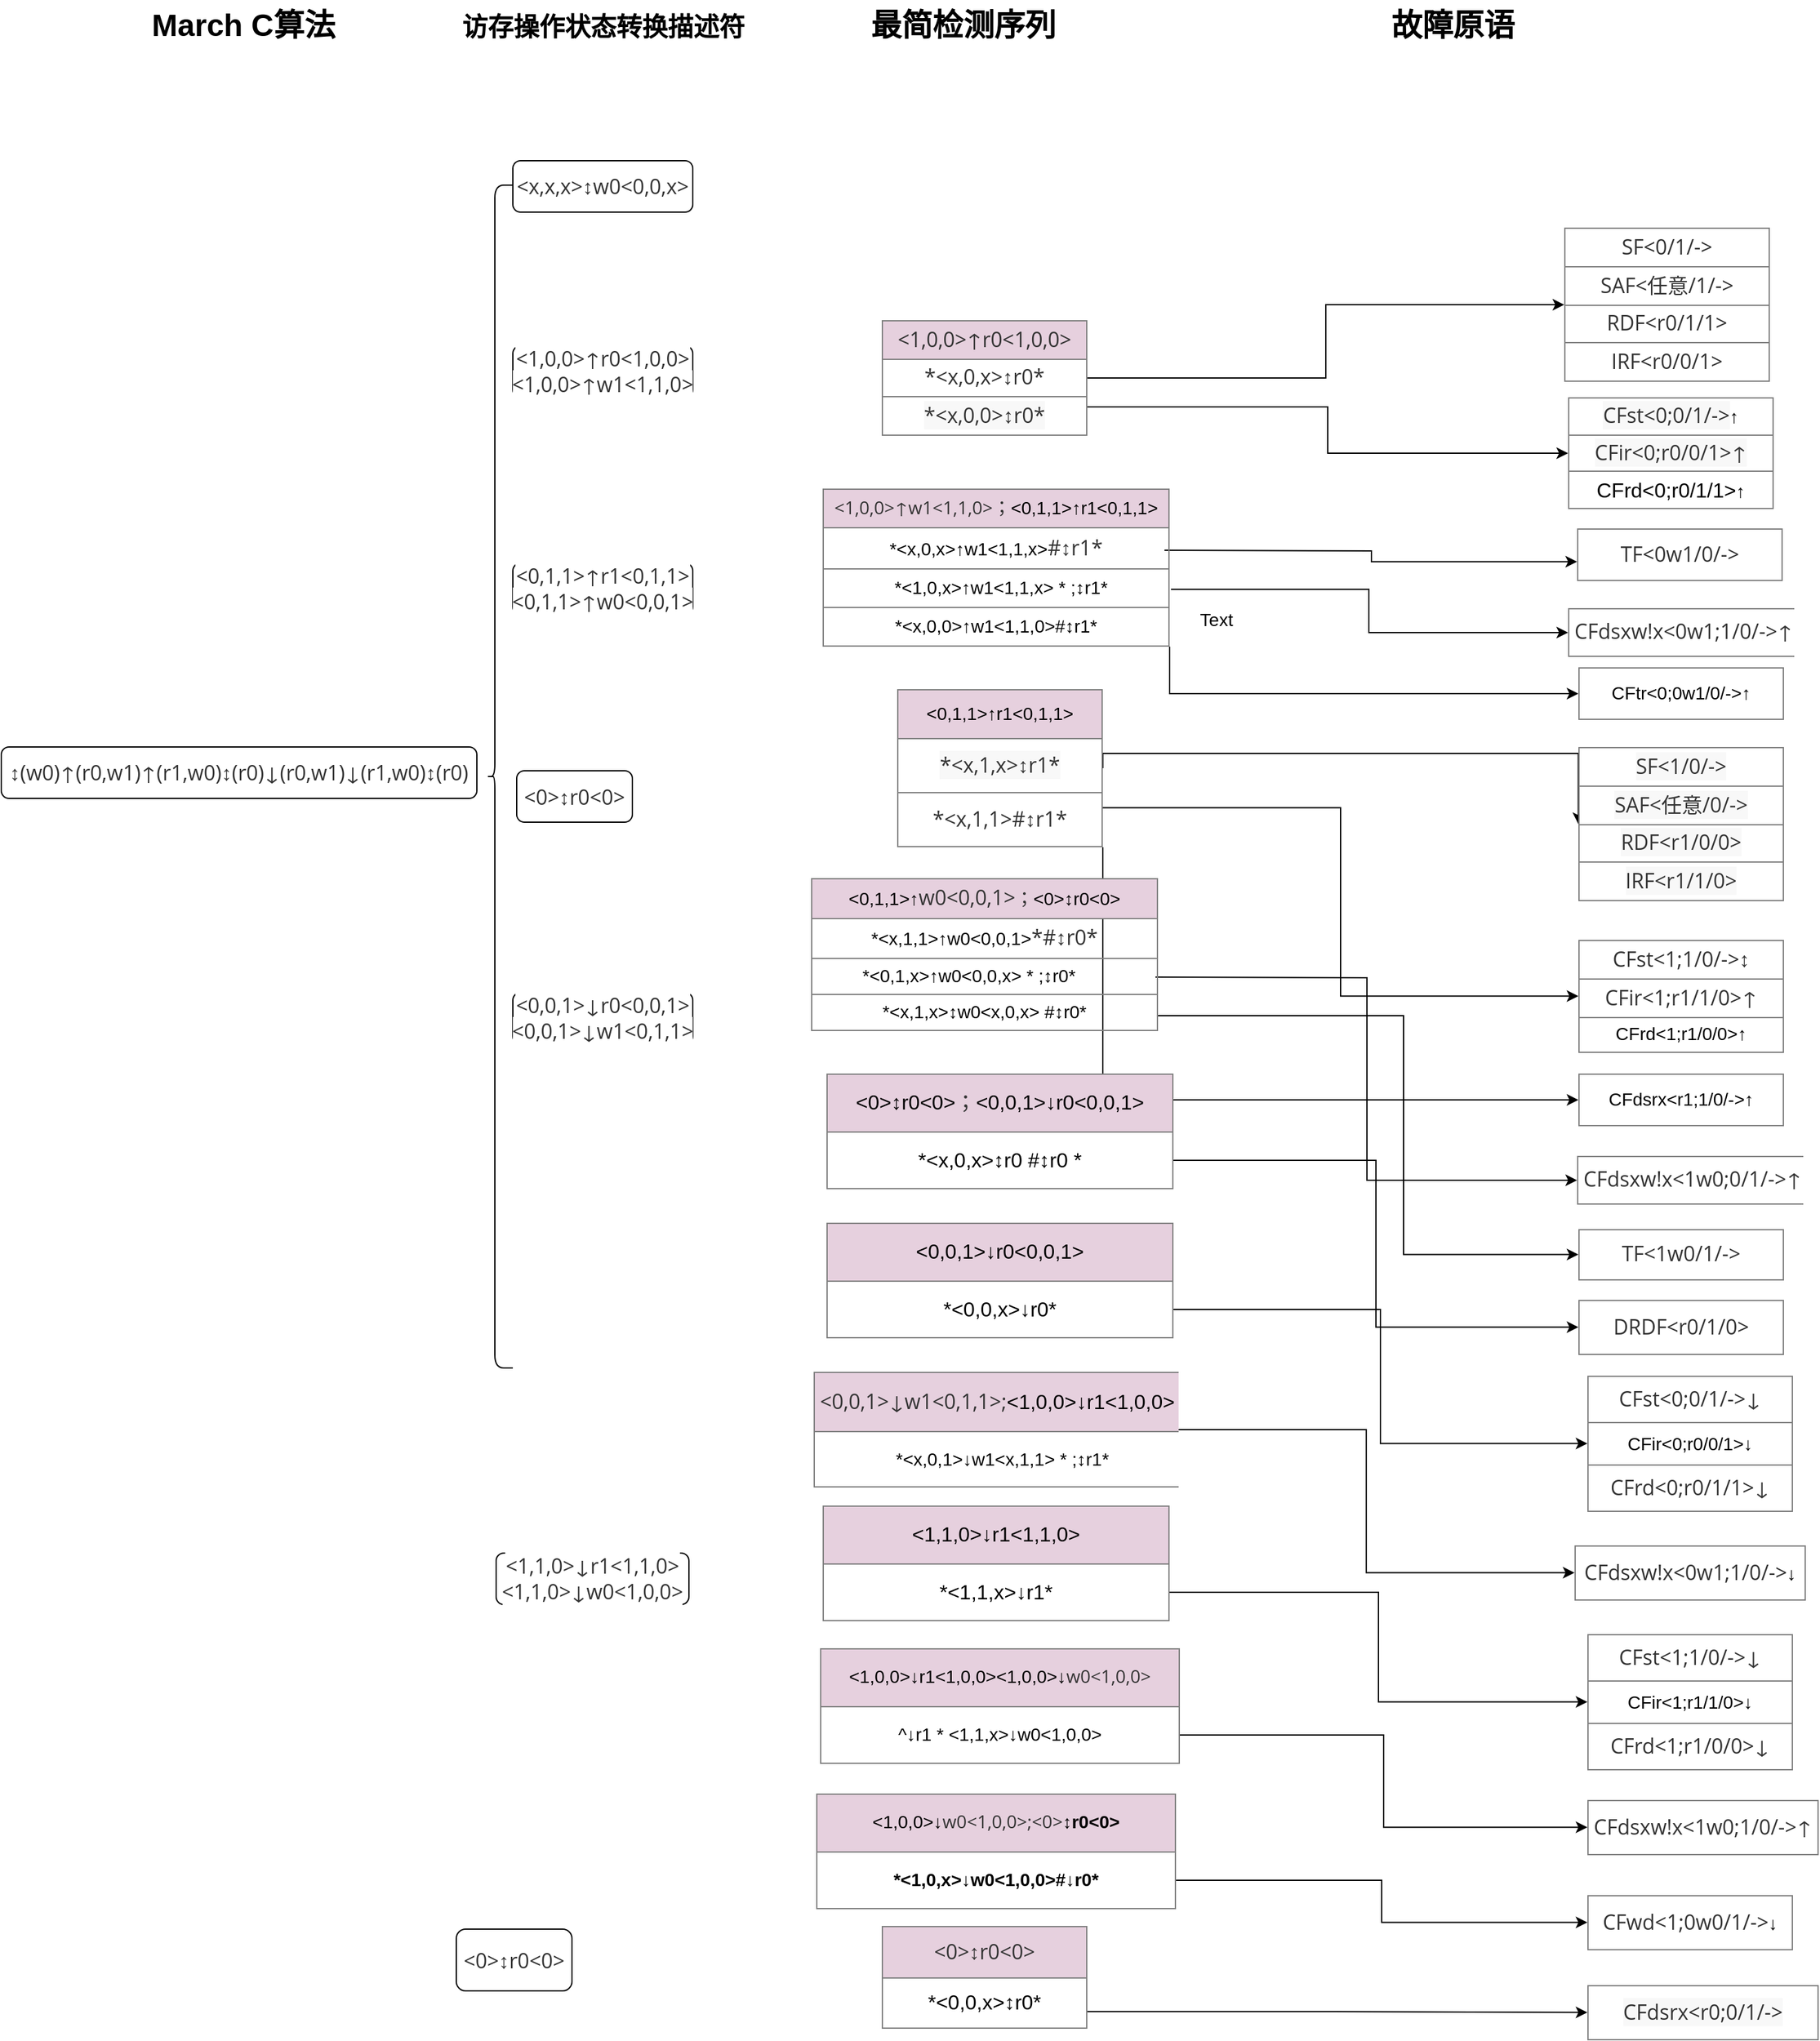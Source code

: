 <mxfile version="20.2.7" type="github">
  <diagram id="gdBC5hrIDmrJ_rc8bYnI" name="第 1 页">
    <mxGraphModel dx="1896" dy="1059" grid="0" gridSize="10" guides="1" tooltips="1" connect="1" arrows="1" fold="1" page="0" pageScale="1" pageWidth="827" pageHeight="1169" background="none" math="0" shadow="0">
      <root>
        <mxCell id="0" />
        <mxCell id="1" parent="0" />
        <mxCell id="TGDUGQfe8ln71xcxTlbK-82" style="edgeStyle=orthogonalEdgeStyle;rounded=0;orthogonalLoop=1;jettySize=auto;html=1;exitX=1;exitY=0.5;exitDx=0;exitDy=0;fontSize=20;fontColor=#000000;" parent="1" source="TGDUGQfe8ln71xcxTlbK-26" target="TGDUGQfe8ln71xcxTlbK-77" edge="1">
          <mxGeometry relative="1" as="geometry" />
        </mxCell>
        <mxCell id="dVTt3hP6OsqE4u-cGVhD-2" style="edgeStyle=orthogonalEdgeStyle;rounded=0;orthogonalLoop=1;jettySize=auto;html=1;exitX=1;exitY=0.75;exitDx=0;exitDy=0;entryX=0;entryY=0.5;entryDx=0;entryDy=0;fontSize=16;" parent="1" source="TGDUGQfe8ln71xcxTlbK-26" target="TGDUGQfe8ln71xcxTlbK-83" edge="1">
          <mxGeometry relative="1" as="geometry" />
        </mxCell>
        <mxCell id="TGDUGQfe8ln71xcxTlbK-26" value="&lt;table border=&quot;1&quot; width=&quot;100%&quot; height=&quot;100%&quot; cellpadding=&quot;4&quot; style=&quot;width:100%;height:100%;border-collapse:collapse;&quot;&gt;&lt;tbody&gt;&lt;tr&gt;&lt;th style=&quot;background-color: rgb(230, 208, 222);&quot; align=&quot;center&quot;&gt;&lt;span style=&quot;color: rgb(51, 51, 51); font-family: &amp;quot;Open Sans&amp;quot;, &amp;quot;Clear Sans&amp;quot;, &amp;quot;Helvetica Neue&amp;quot;, Helvetica, Arial, sans-serif; font-size: 16px; font-weight: 400; orphans: 4; text-align: left;&quot;&gt;&amp;lt;1,0,0&amp;gt;↑r0&amp;lt;1,0,0&amp;gt;&lt;/span&gt;&lt;br&gt;&lt;/th&gt;&lt;/tr&gt;&lt;tr&gt;&lt;td align=&quot;center&quot;&gt;&lt;span style=&quot;box-sizing: border-box; color: rgb(51, 51, 51); font-family: &amp;quot;Open Sans&amp;quot;, &amp;quot;Clear Sans&amp;quot;, &amp;quot;Helvetica Neue&amp;quot;, Helvetica, Arial, sans-serif; font-size: 16px; text-align: left; background-color: rgb(255, 255, 255);&quot; class=&quot;md-expand&quot;&gt;*&lt;/span&gt;&lt;span style=&quot;box-sizing: border-box; color: rgb(51, 51, 51); font-family: &amp;quot;Open Sans&amp;quot;, &amp;quot;Clear Sans&amp;quot;, &amp;quot;Helvetica Neue&amp;quot;, Helvetica, Arial, sans-serif; font-size: 16px; text-align: left; background-color: rgb(255, 255, 255);&quot; class=&quot;md-plain md-expand&quot;&gt;&amp;lt;x,0,x&amp;gt;↕r0*&lt;/span&gt;&lt;br&gt;&lt;/td&gt;&lt;/tr&gt;&lt;tr&gt;&lt;td align=&quot;center&quot;&gt;&lt;span style=&quot;box-sizing: border-box; color: rgb(51, 51, 51); font-family: &amp;quot;Open Sans&amp;quot;, &amp;quot;Clear Sans&amp;quot;, &amp;quot;Helvetica Neue&amp;quot;, Helvetica, Arial, sans-serif; font-size: 16px; text-align: left; background-color: rgb(248, 248, 248);&quot; class=&quot;md-plain md-expand&quot;&gt;*&amp;lt;x,0,0&amp;gt;↕r0&lt;/span&gt;&lt;span style=&quot;box-sizing: border-box; color: rgb(51, 51, 51); font-family: &amp;quot;Open Sans&amp;quot;, &amp;quot;Clear Sans&amp;quot;, &amp;quot;Helvetica Neue&amp;quot;, Helvetica, Arial, sans-serif; font-size: 16px; text-align: left; background-color: rgb(248, 248, 248);&quot; class=&quot;md-expand&quot;&gt;*&lt;/span&gt;&lt;br&gt;&lt;/td&gt;&lt;/tr&gt;&lt;/tbody&gt;&lt;/table&gt;" style="text;html=1;strokeColor=none;fillColor=none;overflow=fill;rounded=1;glass=0;" parent="1" vertex="1">
          <mxGeometry x="687" y="289" width="160" height="90" as="geometry" />
        </mxCell>
        <mxCell id="BgAGFu01BjS3sgyE8Znh-8" style="edgeStyle=orthogonalEdgeStyle;rounded=0;orthogonalLoop=1;jettySize=auto;html=1;entryX=0;entryY=0.631;entryDx=0;entryDy=0;entryPerimeter=0;" parent="1" target="TGDUGQfe8ln71xcxTlbK-85" edge="1">
          <mxGeometry relative="1" as="geometry">
            <mxPoint x="907" y="468" as="sourcePoint" />
          </mxGeometry>
        </mxCell>
        <mxCell id="a6SVcNYeBTFhsLqxSBMf-20" style="edgeStyle=orthogonalEdgeStyle;rounded=0;orthogonalLoop=1;jettySize=auto;html=1;exitX=1;exitY=1;exitDx=0;exitDy=0;entryX=0;entryY=0.5;entryDx=0;entryDy=0;" edge="1" parent="1" source="TGDUGQfe8ln71xcxTlbK-32" target="a6SVcNYeBTFhsLqxSBMf-19">
          <mxGeometry relative="1" as="geometry" />
        </mxCell>
        <mxCell id="a6SVcNYeBTFhsLqxSBMf-36" style="edgeStyle=orthogonalEdgeStyle;rounded=0;orthogonalLoop=1;jettySize=auto;html=1;entryX=0;entryY=0.5;entryDx=0;entryDy=0;fontSize=14;exitX=1.004;exitY=0.637;exitDx=0;exitDy=0;exitPerimeter=0;" edge="1" parent="1" source="TGDUGQfe8ln71xcxTlbK-32" target="a6SVcNYeBTFhsLqxSBMf-2">
          <mxGeometry relative="1" as="geometry">
            <mxPoint x="907" y="494" as="sourcePoint" />
          </mxGeometry>
        </mxCell>
        <mxCell id="TGDUGQfe8ln71xcxTlbK-32" value="&lt;table border=&quot;1&quot; width=&quot;100%&quot; height=&quot;100%&quot; cellpadding=&quot;4&quot; style=&quot;width: 100%; height: 100%; border-collapse: collapse; font-size: 14px;&quot;&gt;&lt;tbody&gt;&lt;tr&gt;&lt;th style=&quot;background-color: rgb(230, 208, 222);&quot; align=&quot;center&quot;&gt;&lt;font style=&quot;font-size: 14px;&quot;&gt;&lt;span style=&quot;font-weight: 400; color: rgb(51, 51, 51); font-family: &amp;quot;Open Sans&amp;quot;, &amp;quot;Clear Sans&amp;quot;, &amp;quot;Helvetica Neue&amp;quot;, Helvetica, Arial, sans-serif; orphans: 4; text-align: left;&quot;&gt;&amp;lt;1,0,0&amp;gt;↑&lt;/span&gt;&lt;span style=&quot;font-weight: 400; color: rgb(51, 51, 51); font-family: &amp;quot;Open Sans&amp;quot;, &amp;quot;Clear Sans&amp;quot;, &amp;quot;Helvetica Neue&amp;quot;, Helvetica, Arial, sans-serif; orphans: 4; text-align: left;&quot;&gt;w1&amp;lt;1,1,0&amp;gt;；&lt;/span&gt;&lt;span style=&quot;font-weight: normal;&quot;&gt;&amp;lt;0,1,1&amp;gt;↑r1&amp;lt;0,1,1&amp;gt;&lt;/span&gt;&lt;/font&gt;&lt;br&gt;&lt;/th&gt;&lt;/tr&gt;&lt;tr&gt;&lt;td align=&quot;center&quot;&gt;*&amp;lt;x,0,x&amp;gt;↑w1&amp;lt;1,1,x&amp;gt;&lt;span style=&quot;box-sizing: border-box; color: rgb(51, 51, 51); font-family: &amp;quot;Open Sans&amp;quot;, &amp;quot;Clear Sans&amp;quot;, &amp;quot;Helvetica Neue&amp;quot;, Helvetica, Arial, sans-serif; font-size: 16px; text-align: left; background-color: rgb(255, 255, 255);&quot; class=&quot;md-plain&quot;&gt;#↕r1&lt;/span&gt;&lt;span style=&quot;box-sizing: border-box; color: rgb(51, 51, 51); font-family: &amp;quot;Open Sans&amp;quot;, &amp;quot;Clear Sans&amp;quot;, &amp;quot;Helvetica Neue&amp;quot;, Helvetica, Arial, sans-serif; font-size: 16px; text-align: left; background-color: rgb(255, 255, 255);&quot; class=&quot;&quot;&gt;*&lt;/span&gt;&lt;b&gt;&lt;br&gt;&lt;/b&gt;&lt;/td&gt;&lt;/tr&gt;&lt;tr&gt;&lt;td style=&quot;text-align: center;&quot;&gt;&amp;nbsp; *&amp;lt;1,0,x&amp;gt;↑w1&amp;lt;1,1,x&amp;gt; * ;↕r1*&lt;br&gt;&lt;/td&gt;&lt;/tr&gt;&lt;tr&gt;&lt;td style=&quot;text-align: center;&quot;&gt;*&amp;lt;x,0,0&amp;gt;↑w1&amp;lt;1,1,0&amp;gt;#↕r1*&lt;br&gt;&lt;/td&gt;&lt;/tr&gt;&lt;/tbody&gt;&lt;/table&gt;" style="text;html=1;strokeColor=none;fillColor=none;overflow=fill;rounded=1;glass=0;arcSize=27;" parent="1" vertex="1">
          <mxGeometry x="641" y="420" width="270" height="123" as="geometry" />
        </mxCell>
        <mxCell id="TGDUGQfe8ln71xcxTlbK-93" style="edgeStyle=orthogonalEdgeStyle;rounded=0;orthogonalLoop=1;jettySize=auto;html=1;exitX=1;exitY=0.75;exitDx=0;exitDy=0;entryX=0;entryY=0.5;entryDx=0;entryDy=0;fontSize=20;fontColor=#000000;" parent="1" source="TGDUGQfe8ln71xcxTlbK-35" target="TGDUGQfe8ln71xcxTlbK-92" edge="1">
          <mxGeometry relative="1" as="geometry" />
        </mxCell>
        <mxCell id="BgAGFu01BjS3sgyE8Znh-9" style="edgeStyle=orthogonalEdgeStyle;rounded=0;orthogonalLoop=1;jettySize=auto;html=1;exitX=1;exitY=0.5;exitDx=0;exitDy=0;entryX=0;entryY=0.5;entryDx=0;entryDy=0;" parent="1" source="TGDUGQfe8ln71xcxTlbK-35" target="TGDUGQfe8ln71xcxTlbK-89" edge="1">
          <mxGeometry relative="1" as="geometry">
            <Array as="points">
              <mxPoint x="859" y="626" />
              <mxPoint x="1229" y="626" />
            </Array>
          </mxGeometry>
        </mxCell>
        <mxCell id="a6SVcNYeBTFhsLqxSBMf-22" style="edgeStyle=orthogonalEdgeStyle;rounded=0;orthogonalLoop=1;jettySize=auto;html=1;exitX=1;exitY=1;exitDx=0;exitDy=0;entryX=0;entryY=0.5;entryDx=0;entryDy=0;fontSize=14;" edge="1" parent="1" source="TGDUGQfe8ln71xcxTlbK-35" target="a6SVcNYeBTFhsLqxSBMf-21">
          <mxGeometry relative="1" as="geometry" />
        </mxCell>
        <mxCell id="TGDUGQfe8ln71xcxTlbK-35" value="&lt;table border=&quot;1&quot; width=&quot;100%&quot; height=&quot;100%&quot; cellpadding=&quot;4&quot; style=&quot;width:100%;height:100%;border-collapse:collapse;&quot;&gt;&lt;tbody&gt;&lt;tr&gt;&lt;th style=&quot;background-color: rgb(230, 208, 222);&quot; align=&quot;center&quot;&gt;&lt;span style=&quot;font-weight: normal;&quot;&gt;&lt;font style=&quot;font-size: 14px;&quot;&gt;&amp;lt;0,1,1&amp;gt;↑r1&amp;lt;0,1,1&amp;gt;&lt;/font&gt;&lt;/span&gt;&lt;br&gt;&lt;/th&gt;&lt;/tr&gt;&lt;tr&gt;&lt;td align=&quot;center&quot;&gt;&lt;span style=&quot;box-sizing: border-box; color: rgb(51, 51, 51); font-family: &amp;quot;Open Sans&amp;quot;, &amp;quot;Clear Sans&amp;quot;, &amp;quot;Helvetica Neue&amp;quot;, Helvetica, Arial, sans-serif; font-size: 16px; text-align: left; background-color: rgb(248, 248, 248);&quot; class=&quot;md-plain md-expand&quot;&gt;*&amp;lt;x,1,x&amp;gt;↕r1&lt;/span&gt;&lt;span style=&quot;box-sizing: border-box; color: rgb(51, 51, 51); font-family: &amp;quot;Open Sans&amp;quot;, &amp;quot;Clear Sans&amp;quot;, &amp;quot;Helvetica Neue&amp;quot;, Helvetica, Arial, sans-serif; font-size: 16px; text-align: left; background-color: rgb(248, 248, 248);&quot; class=&quot;md-expand&quot;&gt;*&lt;/span&gt;&lt;br&gt;&lt;/td&gt;&lt;/tr&gt;&lt;tr&gt;&lt;td align=&quot;center&quot;&gt;&lt;span style=&quot;box-sizing: border-box; color: rgb(51, 51, 51); font-family: &amp;quot;Open Sans&amp;quot;, &amp;quot;Clear Sans&amp;quot;, &amp;quot;Helvetica Neue&amp;quot;, Helvetica, Arial, sans-serif; font-size: 16px; text-align: left; background-color: rgb(255, 255, 255);&quot; class=&quot;md-plain md-expand&quot;&gt;*&amp;lt;x,1,1&amp;gt;#↕r1&lt;/span&gt;&lt;span style=&quot;box-sizing: border-box; color: rgb(51, 51, 51); font-family: &amp;quot;Open Sans&amp;quot;, &amp;quot;Clear Sans&amp;quot;, &amp;quot;Helvetica Neue&amp;quot;, Helvetica, Arial, sans-serif; font-size: 16px; text-align: left; background-color: rgb(255, 255, 255);&quot; class=&quot;md-expand&quot;&gt;*&lt;/span&gt;&lt;br&gt;&lt;/td&gt;&lt;/tr&gt;&lt;/tbody&gt;&lt;/table&gt;" style="text;html=1;strokeColor=none;fillColor=none;overflow=fill;rounded=1;glass=0;" parent="1" vertex="1">
          <mxGeometry x="699" y="576" width="160" height="123" as="geometry" />
        </mxCell>
        <mxCell id="BgAGFu01BjS3sgyE8Znh-22" style="edgeStyle=orthogonalEdgeStyle;rounded=0;orthogonalLoop=1;jettySize=auto;html=1;exitX=1;exitY=0.838;exitDx=0;exitDy=0;exitPerimeter=0;" parent="1" source="TGDUGQfe8ln71xcxTlbK-36" target="TGDUGQfe8ln71xcxTlbK-103" edge="1">
          <mxGeometry relative="1" as="geometry" />
        </mxCell>
        <mxCell id="TGDUGQfe8ln71xcxTlbK-36" value="&lt;table border=&quot;1&quot; width=&quot;100%&quot; height=&quot;100%&quot; cellpadding=&quot;4&quot; style=&quot;width:100%;height:100%;border-collapse:collapse;&quot;&gt;&lt;tbody&gt;&lt;tr&gt;&lt;th style=&quot;background-color: rgb(230, 208, 222);&quot; align=&quot;center&quot;&gt;&lt;span style=&quot;color: rgb(51, 51, 51); font-family: &amp;quot;Open Sans&amp;quot;, &amp;quot;Clear Sans&amp;quot;, &amp;quot;Helvetica Neue&amp;quot;, Helvetica, Arial, sans-serif; font-size: 16px; font-weight: 400; orphans: 4; text-align: left;&quot;&gt;&amp;lt;0&amp;gt;↕r0&amp;lt;0&amp;gt;&lt;/span&gt;&lt;br&gt;&lt;/th&gt;&lt;/tr&gt;&lt;tr&gt;&lt;td style=&quot;text-align: center;&quot;&gt;&lt;font style=&quot;font-size: 16px;&quot;&gt;*&amp;lt;0,0,x&amp;gt;↕r0*&lt;/font&gt;&lt;br&gt;&lt;/td&gt;&lt;/tr&gt;&lt;/tbody&gt;&lt;/table&gt;" style="text;html=1;strokeColor=none;fillColor=none;overflow=fill;rounded=1;glass=0;arcSize=24;" parent="1" vertex="1">
          <mxGeometry x="687" y="1538" width="160" height="79.5" as="geometry" />
        </mxCell>
        <mxCell id="BgAGFu01BjS3sgyE8Znh-19" style="edgeStyle=orthogonalEdgeStyle;rounded=0;orthogonalLoop=1;jettySize=auto;html=1;exitX=1;exitY=0.899;exitDx=0;exitDy=0;entryX=0;entryY=0.5;entryDx=0;entryDy=0;exitPerimeter=0;" parent="1" source="TGDUGQfe8ln71xcxTlbK-37" target="TGDUGQfe8ln71xcxTlbK-96" edge="1">
          <mxGeometry relative="1" as="geometry">
            <Array as="points">
              <mxPoint x="1093" y="830" />
              <mxPoint x="1093" y="1016" />
            </Array>
          </mxGeometry>
        </mxCell>
        <mxCell id="a6SVcNYeBTFhsLqxSBMf-34" style="edgeStyle=orthogonalEdgeStyle;rounded=0;orthogonalLoop=1;jettySize=auto;html=1;entryX=0;entryY=0.5;entryDx=0;entryDy=0;fontSize=14;" edge="1" parent="1" target="BgAGFu01BjS3sgyE8Znh-3">
          <mxGeometry relative="1" as="geometry">
            <mxPoint x="900" y="800" as="sourcePoint" />
          </mxGeometry>
        </mxCell>
        <mxCell id="TGDUGQfe8ln71xcxTlbK-37" value="&lt;table border=&quot;1&quot; width=&quot;100%&quot; height=&quot;100%&quot; cellpadding=&quot;4&quot; style=&quot;width: 100%; height: 100%; border-collapse: collapse; font-size: 14px;&quot;&gt;&lt;tbody&gt;&lt;tr&gt;&lt;th style=&quot;background-color: rgb(230, 208, 222);&quot; align=&quot;center&quot;&gt;&lt;font style=&quot;font-size: 14px;&quot;&gt;&lt;span style=&quot;font-weight: normal;&quot;&gt;&amp;lt;0,1,1&amp;gt;↑&lt;span style=&quot;color: rgb(51, 51, 51); font-family: &amp;quot;Open Sans&amp;quot;, &amp;quot;Clear Sans&amp;quot;, &amp;quot;Helvetica Neue&amp;quot;, Helvetica, Arial, sans-serif; font-size: 16px; orphans: 4; text-align: left;&quot;&gt;w0&amp;lt;0,0,1&amp;gt;&lt;/span&gt;&lt;/span&gt;&lt;span style=&quot;font-weight: 400; color: rgb(51, 51, 51); font-family: &amp;quot;Open Sans&amp;quot;, &amp;quot;Clear Sans&amp;quot;, &amp;quot;Helvetica Neue&amp;quot;, Helvetica, Arial, sans-serif; orphans: 4; text-align: left;&quot;&gt;；&lt;/span&gt;&lt;/font&gt;&lt;span style=&quot;font-weight: normal;&quot;&gt;&amp;lt;0&amp;gt;↕r0&amp;lt;0&amp;gt;&lt;/span&gt;&lt;br&gt;&lt;/th&gt;&lt;/tr&gt;&lt;tr&gt;&lt;td align=&quot;center&quot;&gt;*&amp;lt;x,1,1&amp;gt;↑w0&amp;lt;0,0,1&amp;gt;&lt;span style=&quot;box-sizing: border-box; color: rgb(51, 51, 51); font-family: &amp;quot;Open Sans&amp;quot;, &amp;quot;Clear Sans&amp;quot;, &amp;quot;Helvetica Neue&amp;quot;, Helvetica, Arial, sans-serif; font-size: 16px; text-align: left; background-color: rgb(255, 255, 255);&quot;&gt;*&lt;/span&gt;&lt;span style=&quot;box-sizing: border-box; color: rgb(51, 51, 51); font-family: &amp;quot;Open Sans&amp;quot;, &amp;quot;Clear Sans&amp;quot;, &amp;quot;Helvetica Neue&amp;quot;, Helvetica, Arial, sans-serif; font-size: 16px; text-align: left; background-color: rgb(255, 255, 255);&quot; class=&quot;md-plain&quot;&gt;#↕r0&lt;/span&gt;&lt;span style=&quot;box-sizing: border-box; color: rgb(51, 51, 51); font-family: &amp;quot;Open Sans&amp;quot;, &amp;quot;Clear Sans&amp;quot;, &amp;quot;Helvetica Neue&amp;quot;, Helvetica, Arial, sans-serif; font-size: 16px; text-align: left; background-color: rgb(255, 255, 255);&quot;&gt;*&lt;/span&gt;&lt;b&gt;&lt;br&gt;&lt;/b&gt;&lt;/td&gt;&lt;/tr&gt;&lt;tr&gt;&lt;td&gt;&amp;nbsp; &amp;nbsp; &amp;nbsp; &amp;nbsp; &amp;nbsp;*&amp;lt;0,1,x&amp;gt;↑w0&amp;lt;0,0,x&amp;gt; * ;↕r0*&lt;br&gt;&lt;/td&gt;&lt;/tr&gt;&lt;tr&gt;&lt;td style=&quot;text-align: center;&quot;&gt;*&amp;lt;x,1,x&amp;gt;↕w0&amp;lt;x,0,x&amp;gt; #↕r0*&lt;br&gt;&lt;/td&gt;&lt;/tr&gt;&lt;/tbody&gt;&lt;/table&gt;" style="text;html=1;strokeColor=none;fillColor=none;overflow=fill;rounded=1;glass=0;arcSize=27;" parent="1" vertex="1">
          <mxGeometry x="632" y="723" width="270" height="119" as="geometry" />
        </mxCell>
        <mxCell id="a6SVcNYeBTFhsLqxSBMf-33" style="edgeStyle=orthogonalEdgeStyle;rounded=0;orthogonalLoop=1;jettySize=auto;html=1;exitX=1;exitY=0.75;exitDx=0;exitDy=0;entryX=0;entryY=0.5;entryDx=0;entryDy=0;fontSize=14;" edge="1" parent="1" source="TGDUGQfe8ln71xcxTlbK-38" target="TGDUGQfe8ln71xcxTlbK-99">
          <mxGeometry relative="1" as="geometry" />
        </mxCell>
        <mxCell id="TGDUGQfe8ln71xcxTlbK-38" value="&lt;table border=&quot;1&quot; width=&quot;100%&quot; height=&quot;100%&quot; cellpadding=&quot;4&quot; style=&quot;width: 100%; height: 100%; border-collapse: collapse; font-size: 14px;&quot;&gt;&lt;tbody&gt;&lt;tr style=&quot;font-size: 16px;&quot;&gt;&lt;th style=&quot;background-color: rgb(230, 208, 222);&quot; align=&quot;center&quot;&gt;&lt;span style=&quot;font-weight: normal;&quot;&gt;&lt;font style=&quot;font-size: 16px;&quot;&gt;&amp;lt;0&amp;gt;↕r0&amp;lt;0&amp;gt;&lt;span style=&quot;color: rgb(51, 51, 51); font-family: &amp;quot;Open Sans&amp;quot;, &amp;quot;Clear Sans&amp;quot;, &amp;quot;Helvetica Neue&amp;quot;, Helvetica, Arial, sans-serif; orphans: 4; text-align: left;&quot;&gt;；&lt;/span&gt;&lt;/font&gt;&amp;lt;0,0,1&amp;gt;↓r0&amp;lt;0,0,1&amp;gt;&lt;/span&gt;&lt;br&gt;&lt;/th&gt;&lt;/tr&gt;&lt;tr&gt;&lt;td align=&quot;center&quot;&gt;&lt;font style=&quot;font-size: 16px;&quot;&gt;*&amp;lt;x,0,x&amp;gt;↕r0 #↕r0 *&lt;/font&gt;&lt;br&gt;&lt;/td&gt;&lt;/tr&gt;&lt;/tbody&gt;&lt;/table&gt;" style="text;html=1;strokeColor=none;fillColor=none;overflow=fill;rounded=1;glass=0;arcSize=27;" parent="1" vertex="1">
          <mxGeometry x="644" y="875" width="270" height="90" as="geometry" />
        </mxCell>
        <mxCell id="TGDUGQfe8ln71xcxTlbK-102" style="edgeStyle=orthogonalEdgeStyle;rounded=0;orthogonalLoop=1;jettySize=auto;html=1;exitX=1;exitY=0.75;exitDx=0;exitDy=0;entryX=0;entryY=0.5;entryDx=0;entryDy=0;fontSize=20;fontColor=#000000;" parent="1" source="TGDUGQfe8ln71xcxTlbK-39" target="TGDUGQfe8ln71xcxTlbK-101" edge="1">
          <mxGeometry relative="1" as="geometry" />
        </mxCell>
        <mxCell id="TGDUGQfe8ln71xcxTlbK-39" value="&lt;table border=&quot;1&quot; width=&quot;100%&quot; height=&quot;100%&quot; cellpadding=&quot;4&quot; style=&quot;width: 100%; height: 100%; border-collapse: collapse; font-size: 14px;&quot;&gt;&lt;tbody&gt;&lt;tr&gt;&lt;th style=&quot;background-color: rgb(230, 208, 222);&quot; align=&quot;center&quot;&gt;&lt;span style=&quot;font-weight: normal;&quot;&gt;&lt;font style=&quot;font-size: 14px;&quot;&gt;&amp;lt;1,0,0&amp;gt;↓r1&amp;lt;1,0,0&amp;gt;&lt;/font&gt;&amp;lt;1,0,0&amp;gt;↓&lt;span style=&quot;font-family: &amp;quot;Open Sans&amp;quot;, &amp;quot;Clear Sans&amp;quot;, &amp;quot;Helvetica Neue&amp;quot;, Helvetica, Arial, sans-serif; orphans: 4; text-align: left; color: rgb(51, 51, 51);&quot;&gt;w0&amp;lt;1,0,0&amp;gt;&lt;/span&gt;&lt;/span&gt;&lt;br&gt;&lt;/th&gt;&lt;/tr&gt;&lt;tr&gt;&lt;td align=&quot;center&quot;&gt;^↓r1 * &amp;lt;1,1,x&amp;gt;↓w0&amp;lt;1,0,0&amp;gt;&lt;b&gt;&lt;br&gt;&lt;/b&gt;&lt;/td&gt;&lt;/tr&gt;&lt;/tbody&gt;&lt;/table&gt;" style="text;html=1;strokeColor=none;fillColor=none;overflow=fill;rounded=1;glass=0;arcSize=27;" parent="1" vertex="1">
          <mxGeometry x="639" y="1322" width="280" height="90" as="geometry" />
        </mxCell>
        <mxCell id="TGDUGQfe8ln71xcxTlbK-40" value="&lt;span style=&quot;color: rgb(51, 51, 51); font-family: &amp;quot;Open Sans&amp;quot;, &amp;quot;Clear Sans&amp;quot;, &amp;quot;Helvetica Neue&amp;quot;, Helvetica, Arial, sans-serif; font-size: 16px; orphans: 4; text-align: left; background-color: rgb(255, 255, 255);&quot;&gt;↕(w0)↑(r0,w1)↑(r1,w0)↕(r0)↓(r0,w1)↓(r1,w0)↕(r0)&lt;/span&gt;" style="rounded=1;whiteSpace=wrap;html=1;glass=0;" parent="1" vertex="1">
          <mxGeometry x="2" y="621" width="370" height="40" as="geometry" />
        </mxCell>
        <mxCell id="TGDUGQfe8ln71xcxTlbK-41" value="" style="shape=curlyBracket;whiteSpace=wrap;html=1;rounded=1;glass=0;labelBackgroundColor=#E6D0DE;fontSize=14;fontColor=#E6D0DE;size=0.3;" parent="1" vertex="1">
          <mxGeometry x="380" y="184" width="20" height="920" as="geometry" />
        </mxCell>
        <mxCell id="TGDUGQfe8ln71xcxTlbK-43" value="&lt;span style=&quot;color: rgb(51, 51, 51); font-family: &amp;quot;Open Sans&amp;quot;, &amp;quot;Clear Sans&amp;quot;, &amp;quot;Helvetica Neue&amp;quot;, Helvetica, Arial, sans-serif; font-size: 16px; orphans: 4; text-align: left; background-color: rgb(255, 255, 255);&quot;&gt;&amp;lt;x,x,x&amp;gt;↕w0&amp;lt;0,0,x&amp;gt;&lt;/span&gt;" style="rounded=1;whiteSpace=wrap;html=1;glass=0;" parent="1" vertex="1">
          <mxGeometry x="400" y="165" width="140" height="40" as="geometry" />
        </mxCell>
        <mxCell id="TGDUGQfe8ln71xcxTlbK-44" value="&lt;span style=&quot;color: rgb(51, 51, 51); font-family: &amp;quot;Open Sans&amp;quot;, &amp;quot;Clear Sans&amp;quot;, &amp;quot;Helvetica Neue&amp;quot;, Helvetica, Arial, sans-serif; font-size: 16px; orphans: 4; text-align: left; background-color: rgb(255, 255, 255);&quot;&gt;&amp;lt;1,0,0&amp;gt;↑r0&amp;lt;1,0,0&amp;gt;&lt;br&gt;&lt;/span&gt;&lt;span style=&quot;color: rgb(51, 51, 51); font-family: &amp;quot;Open Sans&amp;quot;, &amp;quot;Clear Sans&amp;quot;, &amp;quot;Helvetica Neue&amp;quot;, Helvetica, Arial, sans-serif; font-size: 16px; orphans: 4; text-align: left; background-color: rgb(255, 255, 255);&quot;&gt;&amp;lt;1,0,0&amp;gt;↑&lt;/span&gt;&lt;span style=&quot;color: rgb(51, 51, 51); font-family: &amp;quot;Open Sans&amp;quot;, &amp;quot;Clear Sans&amp;quot;, &amp;quot;Helvetica Neue&amp;quot;, Helvetica, Arial, sans-serif; font-size: 16px; orphans: 4; text-align: left; background-color: rgb(255, 255, 255);&quot;&gt;w1&amp;lt;1,1,0&amp;gt;&lt;/span&gt;" style="rounded=1;whiteSpace=wrap;html=1;glass=0;" parent="1" vertex="1">
          <mxGeometry x="400" y="309" width="140" height="40" as="geometry" />
        </mxCell>
        <mxCell id="TGDUGQfe8ln71xcxTlbK-45" value="&lt;span style=&quot;color: rgb(51, 51, 51); font-family: &amp;quot;Open Sans&amp;quot;, &amp;quot;Clear Sans&amp;quot;, &amp;quot;Helvetica Neue&amp;quot;, Helvetica, Arial, sans-serif; font-size: 16px; orphans: 4; text-align: left; background-color: rgb(255, 255, 255);&quot;&gt;&amp;lt;0,1,1&amp;gt;↑r1&amp;lt;0,1,1&amp;gt;&lt;br&gt;&lt;/span&gt;&lt;span style=&quot;color: rgb(51, 51, 51); font-family: &amp;quot;Open Sans&amp;quot;, &amp;quot;Clear Sans&amp;quot;, &amp;quot;Helvetica Neue&amp;quot;, Helvetica, Arial, sans-serif; font-size: 16px; orphans: 4; text-align: left; background-color: rgb(255, 255, 255);&quot;&gt;&amp;lt;0,1,1&amp;gt;↑&lt;/span&gt;&lt;span style=&quot;color: rgb(51, 51, 51); font-family: &amp;quot;Open Sans&amp;quot;, &amp;quot;Clear Sans&amp;quot;, &amp;quot;Helvetica Neue&amp;quot;, Helvetica, Arial, sans-serif; font-size: 16px; orphans: 4; text-align: left; background-color: rgb(255, 255, 255);&quot;&gt;w0&amp;lt;0,0,1&amp;gt;&lt;/span&gt;" style="rounded=1;whiteSpace=wrap;html=1;glass=0;" parent="1" vertex="1">
          <mxGeometry x="400" y="478" width="140" height="40" as="geometry" />
        </mxCell>
        <mxCell id="TGDUGQfe8ln71xcxTlbK-46" value="&lt;span style=&quot;color: rgb(51, 51, 51); font-family: &amp;quot;Open Sans&amp;quot;, &amp;quot;Clear Sans&amp;quot;, &amp;quot;Helvetica Neue&amp;quot;, Helvetica, Arial, sans-serif; font-size: 16px; orphans: 4; text-align: left; background-color: rgb(255, 255, 255);&quot;&gt;&amp;lt;0&amp;gt;↕r0&amp;lt;0&amp;gt;&lt;/span&gt;" style="rounded=1;whiteSpace=wrap;html=1;glass=0;" parent="1" vertex="1">
          <mxGeometry x="403" y="639.5" width="90" height="40" as="geometry" />
        </mxCell>
        <mxCell id="TGDUGQfe8ln71xcxTlbK-47" value="&lt;span style=&quot;color: rgb(51, 51, 51); font-family: &amp;quot;Open Sans&amp;quot;, &amp;quot;Clear Sans&amp;quot;, &amp;quot;Helvetica Neue&amp;quot;, Helvetica, Arial, sans-serif; font-size: 16px; orphans: 4; text-align: left; background-color: rgb(255, 255, 255);&quot;&gt;&amp;lt;0,0,1&amp;gt;↓r0&amp;lt;0,0,1&amp;gt;&lt;br&gt;&lt;/span&gt;&lt;span style=&quot;color: rgb(51, 51, 51); font-family: &amp;quot;Open Sans&amp;quot;, &amp;quot;Clear Sans&amp;quot;, &amp;quot;Helvetica Neue&amp;quot;, Helvetica, Arial, sans-serif; font-size: 16px; orphans: 4; text-align: left; background-color: rgb(255, 255, 255);&quot;&gt;&amp;lt;0,0,1&amp;gt;↓&lt;/span&gt;&lt;span style=&quot;color: rgb(51, 51, 51); font-family: &amp;quot;Open Sans&amp;quot;, &amp;quot;Clear Sans&amp;quot;, &amp;quot;Helvetica Neue&amp;quot;, Helvetica, Arial, sans-serif; font-size: 16px; orphans: 4; text-align: left; background-color: rgb(255, 255, 255);&quot;&gt;w1&amp;lt;0,1,1&amp;gt;&lt;/span&gt;" style="rounded=1;whiteSpace=wrap;html=1;glass=0;" parent="1" vertex="1">
          <mxGeometry x="400" y="812" width="140" height="40" as="geometry" />
        </mxCell>
        <mxCell id="TGDUGQfe8ln71xcxTlbK-48" value="&lt;span style=&quot;color: rgb(51, 51, 51); font-family: &amp;quot;Open Sans&amp;quot;, &amp;quot;Clear Sans&amp;quot;, &amp;quot;Helvetica Neue&amp;quot;, Helvetica, Arial, sans-serif; font-size: 16px; orphans: 4; text-align: left; background-color: rgb(255, 255, 255);&quot;&gt;&amp;lt;1,1,0&amp;gt;↓r1&amp;lt;1,1,0&amp;gt;&lt;br&gt;&lt;/span&gt;&lt;span style=&quot;color: rgb(51, 51, 51); font-family: &amp;quot;Open Sans&amp;quot;, &amp;quot;Clear Sans&amp;quot;, &amp;quot;Helvetica Neue&amp;quot;, Helvetica, Arial, sans-serif; font-size: 16px; orphans: 4; text-align: left; background-color: rgb(255, 255, 255);&quot;&gt;&amp;lt;1,1,0&amp;gt;↓&lt;/span&gt;&lt;span style=&quot;color: rgb(51, 51, 51); font-family: &amp;quot;Open Sans&amp;quot;, &amp;quot;Clear Sans&amp;quot;, &amp;quot;Helvetica Neue&amp;quot;, Helvetica, Arial, sans-serif; font-size: 16px; orphans: 4; text-align: left; background-color: rgb(255, 255, 255);&quot;&gt;w0&amp;lt;1,0,0&amp;gt;&lt;/span&gt;" style="rounded=1;whiteSpace=wrap;html=1;glass=0;" parent="1" vertex="1">
          <mxGeometry x="387" y="1248" width="150" height="40" as="geometry" />
        </mxCell>
        <mxCell id="TGDUGQfe8ln71xcxTlbK-49" value="&lt;span style=&quot;color: rgb(51, 51, 51); font-family: &amp;quot;Open Sans&amp;quot;, &amp;quot;Clear Sans&amp;quot;, &amp;quot;Helvetica Neue&amp;quot;, Helvetica, Arial, sans-serif; font-size: 16px; orphans: 4; text-align: left; background-color: rgb(255, 255, 255);&quot;&gt;&amp;lt;0&amp;gt;↕r0&amp;lt;0&amp;gt;&lt;/span&gt;" style="rounded=1;whiteSpace=wrap;html=1;glass=0;" parent="1" vertex="1">
          <mxGeometry x="356" y="1540.5" width="90" height="48" as="geometry" />
        </mxCell>
        <mxCell id="TGDUGQfe8ln71xcxTlbK-77" value="&lt;table border=&quot;1&quot; width=&quot;100%&quot; height=&quot;100%&quot; cellpadding=&quot;4&quot; style=&quot;width: 100%; height: 100%; border-collapse: collapse; background-color: rgb(255, 255, 255);&quot;&gt;&lt;tbody&gt;&lt;tr&gt;&lt;th style=&quot;&quot; align=&quot;center&quot;&gt;&lt;span style=&quot;color: rgb(51, 51, 51); font-family: &amp;quot;Open Sans&amp;quot;, &amp;quot;Clear Sans&amp;quot;, &amp;quot;Helvetica Neue&amp;quot;, Helvetica, Arial, sans-serif; font-size: 16px; font-weight: 400; text-align: left;&quot;&gt;SF&amp;lt;0/1/-&amp;gt;&lt;/span&gt;&lt;br&gt;&lt;/th&gt;&lt;/tr&gt;&lt;tr&gt;&lt;td style=&quot;&quot; align=&quot;center&quot;&gt;&lt;span style=&quot;color: rgb(51, 51, 51); font-family: &amp;quot;Open Sans&amp;quot;, &amp;quot;Clear Sans&amp;quot;, &amp;quot;Helvetica Neue&amp;quot;, Helvetica, Arial, sans-serif; font-size: 16px; text-align: left;&quot;&gt;SAF&amp;lt;任意/1/-&amp;gt;&lt;/span&gt;&lt;br&gt;&lt;/td&gt;&lt;/tr&gt;&lt;tr&gt;&lt;td style=&quot;&quot; align=&quot;center&quot;&gt;&lt;span style=&quot;color: rgb(51, 51, 51); font-family: &amp;quot;Open Sans&amp;quot;, &amp;quot;Clear Sans&amp;quot;, &amp;quot;Helvetica Neue&amp;quot;, Helvetica, Arial, sans-serif; font-size: 16px; text-align: left;&quot;&gt;RDF&amp;lt;r0/1/1&amp;gt;&lt;/span&gt;&lt;br&gt;&lt;/td&gt;&lt;/tr&gt;&lt;tr&gt;&lt;td style=&quot;text-align: center;&quot;&gt;&lt;span style=&quot;color: rgb(51, 51, 51); font-family: &amp;quot;Open Sans&amp;quot;, &amp;quot;Clear Sans&amp;quot;, &amp;quot;Helvetica Neue&amp;quot;, Helvetica, Arial, sans-serif; font-size: 16px;&quot;&gt;IRF&amp;lt;r0/0/1&amp;gt;&lt;/span&gt;&lt;br&gt;&lt;/td&gt;&lt;/tr&gt;&lt;/tbody&gt;&lt;/table&gt;" style="text;html=1;overflow=fill;rounded=1;glass=0;labelBackgroundColor=#E6D0DE;fontSize=14;" parent="1" vertex="1">
          <mxGeometry x="1218" y="217" width="160" height="120" as="geometry" />
        </mxCell>
        <mxCell id="TGDUGQfe8ln71xcxTlbK-79" value="March C算法" style="text;strokeColor=none;fillColor=none;html=1;fontSize=24;fontStyle=1;verticalAlign=middle;align=center;rounded=1;glass=0;labelBackgroundColor=#FFFFFF;fontColor=#000000;" parent="1" vertex="1">
          <mxGeometry x="140" y="40" width="100" height="40" as="geometry" />
        </mxCell>
        <mxCell id="TGDUGQfe8ln71xcxTlbK-80" value="&lt;font style=&quot;font-size: 20px;&quot;&gt;访存操作状态转换描述符&lt;/font&gt;" style="text;strokeColor=none;fillColor=none;html=1;fontSize=24;fontStyle=1;verticalAlign=middle;align=center;rounded=1;glass=0;labelBackgroundColor=#FFFFFF;fontColor=#000000;" parent="1" vertex="1">
          <mxGeometry x="400" y="40" width="140" height="40" as="geometry" />
        </mxCell>
        <mxCell id="TGDUGQfe8ln71xcxTlbK-81" value="最简检测序列" style="text;strokeColor=none;fillColor=none;html=1;fontSize=24;fontStyle=1;verticalAlign=middle;align=center;rounded=1;glass=0;labelBackgroundColor=#FFFFFF;fontColor=#000000;" parent="1" vertex="1">
          <mxGeometry x="700" y="40" width="100" height="40" as="geometry" />
        </mxCell>
        <mxCell id="TGDUGQfe8ln71xcxTlbK-83" value="&lt;table border=&quot;1&quot; width=&quot;100%&quot; height=&quot;100%&quot; cellpadding=&quot;4&quot; style=&quot;width: 100%; height: 100%; border-collapse: collapse; background-color: rgb(255, 255, 255);&quot;&gt;&lt;tbody&gt;&lt;tr&gt;&lt;th style=&quot;&quot; align=&quot;center&quot;&gt;&lt;span style=&quot;color: rgb(51, 51, 51); font-family: &amp;quot;Open Sans&amp;quot;, &amp;quot;Clear Sans&amp;quot;, &amp;quot;Helvetica Neue&amp;quot;, Helvetica, Arial, sans-serif; font-size: 16px; font-weight: 400; text-align: left; background-color: rgb(248, 248, 248);&quot;&gt;CFst&amp;lt;0;0/1/-&amp;gt;&lt;/span&gt;↑&lt;br&gt;&lt;/th&gt;&lt;/tr&gt;&lt;tr&gt;&lt;td style=&quot;&quot; align=&quot;center&quot;&gt;&lt;span style=&quot;color: rgb(51, 51, 51); font-family: &amp;quot;Open Sans&amp;quot;, &amp;quot;Clear Sans&amp;quot;, &amp;quot;Helvetica Neue&amp;quot;, Helvetica, Arial, sans-serif; font-size: 16px; text-align: left; background-color: rgb(248, 248, 248);&quot;&gt;CFir&amp;lt;0;r0/0/1&amp;gt;↑&lt;/span&gt;&lt;br&gt;&lt;/td&gt;&lt;/tr&gt;&lt;tr&gt;&lt;td style=&quot;text-align: center;&quot;&gt;&lt;font style=&quot;font-size: 16px;&quot;&gt;CFrd&amp;lt;0;r0/1/1&amp;gt;&lt;/font&gt;↑&lt;/td&gt;&lt;/tr&gt;&lt;/tbody&gt;&lt;/table&gt;" style="text;html=1;overflow=fill;rounded=1;glass=0;labelBackgroundColor=#E6D0DE;fontSize=14;" parent="1" vertex="1">
          <mxGeometry x="1221" y="349" width="160" height="87" as="geometry" />
        </mxCell>
        <mxCell id="TGDUGQfe8ln71xcxTlbK-85" value="&lt;table border=&quot;1&quot; width=&quot;100%&quot; height=&quot;100%&quot; cellpadding=&quot;4&quot; style=&quot;width: 100%; height: 100%; border-collapse: collapse; background-color: rgb(255, 255, 255);&quot;&gt;&lt;tbody&gt;&lt;tr&gt;&lt;td style=&quot;&quot; align=&quot;center&quot;&gt;&lt;span style=&quot;color: rgb(51, 51, 51); font-family: &amp;quot;Open Sans&amp;quot;, &amp;quot;Clear Sans&amp;quot;, &amp;quot;Helvetica Neue&amp;quot;, Helvetica, Arial, sans-serif; font-size: 16px; text-align: left;&quot;&gt;TF&amp;lt;0w1/0/-&amp;gt;&lt;/span&gt;&lt;br&gt;&lt;/td&gt;&lt;/tr&gt;&lt;/tbody&gt;&lt;/table&gt;" style="text;html=1;overflow=fill;rounded=1;glass=0;labelBackgroundColor=#E6D0DE;fontSize=14;" parent="1" vertex="1">
          <mxGeometry x="1228" y="451" width="160" height="41" as="geometry" />
        </mxCell>
        <mxCell id="TGDUGQfe8ln71xcxTlbK-89" value="&lt;table border=&quot;1&quot; width=&quot;100%&quot; height=&quot;100%&quot; cellpadding=&quot;4&quot; style=&quot;width: 100%; height: 100%; border-collapse: collapse; background-color: rgb(255, 255, 255);&quot;&gt;&lt;tbody&gt;&lt;tr&gt;&lt;th style=&quot;&quot; align=&quot;center&quot;&gt;&lt;span style=&quot;color: rgb(51, 51, 51); font-family: &amp;quot;Open Sans&amp;quot;, &amp;quot;Clear Sans&amp;quot;, &amp;quot;Helvetica Neue&amp;quot;, Helvetica, Arial, sans-serif; font-size: 16px; font-weight: 400; text-align: left; background-color: rgb(248, 248, 248);&quot;&gt;SF&amp;lt;1/0/-&amp;gt;&lt;/span&gt;&lt;br&gt;&lt;/th&gt;&lt;/tr&gt;&lt;tr&gt;&lt;td style=&quot;&quot; align=&quot;center&quot;&gt;&lt;span style=&quot;color: rgb(51, 51, 51); font-family: &amp;quot;Open Sans&amp;quot;, &amp;quot;Clear Sans&amp;quot;, &amp;quot;Helvetica Neue&amp;quot;, Helvetica, Arial, sans-serif; font-size: 16px; text-align: left; background-color: rgb(248, 248, 248);&quot;&gt;SAF&amp;lt;任意/0/-&amp;gt;&lt;/span&gt;&lt;br&gt;&lt;/td&gt;&lt;/tr&gt;&lt;tr&gt;&lt;td style=&quot;&quot; align=&quot;center&quot;&gt;&lt;span style=&quot;color: rgb(51, 51, 51); font-family: &amp;quot;Open Sans&amp;quot;, &amp;quot;Clear Sans&amp;quot;, &amp;quot;Helvetica Neue&amp;quot;, Helvetica, Arial, sans-serif; font-size: 16px; text-align: left; background-color: rgb(248, 248, 248);&quot;&gt;RDF&amp;lt;r1/0/0&amp;gt;&lt;/span&gt;&lt;br&gt;&lt;/td&gt;&lt;/tr&gt;&lt;tr&gt;&lt;td style=&quot;text-align: center;&quot;&gt;&lt;span style=&quot;color: rgb(51, 51, 51); font-family: &amp;quot;Open Sans&amp;quot;, &amp;quot;Clear Sans&amp;quot;, &amp;quot;Helvetica Neue&amp;quot;, Helvetica, Arial, sans-serif; font-size: 16px; text-align: left; background-color: rgb(248, 248, 248);&quot;&gt;IRF&amp;lt;r1/1/0&amp;gt;&lt;/span&gt;&lt;br&gt;&lt;/td&gt;&lt;/tr&gt;&lt;/tbody&gt;&lt;/table&gt;" style="text;html=1;overflow=fill;rounded=1;glass=0;labelBackgroundColor=#E6D0DE;fontSize=14;" parent="1" vertex="1">
          <mxGeometry x="1229" y="621" width="160" height="120" as="geometry" />
        </mxCell>
        <mxCell id="TGDUGQfe8ln71xcxTlbK-92" value="&lt;table border=&quot;1&quot; width=&quot;100%&quot; height=&quot;100%&quot; cellpadding=&quot;4&quot; style=&quot;width: 100%; height: 100%; border-collapse: collapse; background-color: rgb(255, 255, 255);&quot;&gt;&lt;tbody&gt;&lt;tr&gt;&lt;th style=&quot;text-align: center;&quot;&gt;&lt;span style=&quot;color: rgb(51, 51, 51); font-family: &amp;quot;Open Sans&amp;quot;, &amp;quot;Clear Sans&amp;quot;, &amp;quot;Helvetica Neue&amp;quot;, Helvetica, Arial, sans-serif; font-size: 16px; font-weight: 400; text-align: left;&quot;&gt;CFst&amp;lt;1;1/0/-&amp;gt;↕&lt;/span&gt;&lt;br&gt;&lt;/th&gt;&lt;/tr&gt;&lt;tr&gt;&lt;td style=&quot;&quot; align=&quot;center&quot;&gt;&lt;span style=&quot;color: rgb(51, 51, 51); font-family: &amp;quot;Open Sans&amp;quot;, &amp;quot;Clear Sans&amp;quot;, &amp;quot;Helvetica Neue&amp;quot;, Helvetica, Arial, sans-serif; font-size: 16px; text-align: left;&quot;&gt;CFir&amp;lt;1;r1/1/0&amp;gt;↑&lt;/span&gt;&lt;br&gt;&lt;/td&gt;&lt;/tr&gt;&lt;tr&gt;&lt;td style=&quot;text-align: center;&quot;&gt;CFrd&amp;lt;1;r1/0/0&amp;gt;↑&lt;/td&gt;&lt;/tr&gt;&lt;/tbody&gt;&lt;/table&gt;" style="text;html=1;overflow=fill;rounded=1;glass=0;labelBackgroundColor=#E6D0DE;fontSize=14;" parent="1" vertex="1">
          <mxGeometry x="1229" y="771" width="160" height="87.5" as="geometry" />
        </mxCell>
        <mxCell id="TGDUGQfe8ln71xcxTlbK-96" value="&lt;table border=&quot;1&quot; width=&quot;100%&quot; height=&quot;100%&quot; cellpadding=&quot;4&quot; style=&quot;width: 100%; height: 100%; border-collapse: collapse; background-color: rgb(255, 255, 255);&quot;&gt;&lt;tbody&gt;&lt;tr&gt;&lt;td style=&quot;&quot; align=&quot;center&quot;&gt;&lt;span style=&quot;color: rgb(51, 51, 51); font-family: &amp;quot;Open Sans&amp;quot;, &amp;quot;Clear Sans&amp;quot;, &amp;quot;Helvetica Neue&amp;quot;, Helvetica, Arial, sans-serif; font-size: 16px; text-align: left;&quot;&gt;TF&amp;lt;1w0/1/-&amp;gt;&lt;/span&gt;&lt;br&gt;&lt;/td&gt;&lt;/tr&gt;&lt;/tbody&gt;&lt;/table&gt;" style="text;html=1;overflow=fill;rounded=1;glass=0;labelBackgroundColor=#E6D0DE;fontSize=14;" parent="1" vertex="1">
          <mxGeometry x="1229" y="996" width="160" height="39.5" as="geometry" />
        </mxCell>
        <mxCell id="TGDUGQfe8ln71xcxTlbK-99" value="&lt;table border=&quot;1&quot; width=&quot;100%&quot; height=&quot;100%&quot; cellpadding=&quot;4&quot; style=&quot;width: 100%; height: 100%; border-collapse: collapse; background-color: rgb(255, 255, 255);&quot;&gt;&lt;tbody&gt;&lt;tr&gt;&lt;th style=&quot;text-align: center;&quot;&gt;&lt;span style=&quot;color: rgb(51, 51, 51); font-family: &amp;quot;Open Sans&amp;quot;, &amp;quot;Clear Sans&amp;quot;, &amp;quot;Helvetica Neue&amp;quot;, Helvetica, Arial, sans-serif; font-size: 16px; font-weight: 400; text-align: left;&quot;&gt;DRDF&amp;lt;r0/1/0&amp;gt;&lt;/span&gt;&lt;br&gt;&lt;/th&gt;&lt;/tr&gt;&lt;/tbody&gt;&lt;/table&gt;" style="text;html=1;overflow=fill;rounded=1;glass=0;labelBackgroundColor=#E6D0DE;fontSize=14;" parent="1" vertex="1">
          <mxGeometry x="1229" y="1051" width="160" height="42.5" as="geometry" />
        </mxCell>
        <mxCell id="TGDUGQfe8ln71xcxTlbK-103" value="&lt;table border=&quot;1&quot; width=&quot;100%&quot; height=&quot;100%&quot; cellpadding=&quot;4&quot; style=&quot;width: 100%; height: 100%; border-collapse: collapse; background-color: rgb(255, 255, 255);&quot;&gt;&lt;tbody&gt;&lt;tr&gt;&lt;th style=&quot;text-align: center;&quot;&gt;&lt;span style=&quot;color: rgb(51, 51, 51); font-family: &amp;quot;Open Sans&amp;quot;, &amp;quot;Clear Sans&amp;quot;, &amp;quot;Helvetica Neue&amp;quot;, Helvetica, Arial, sans-serif; font-size: 16px; font-weight: 400; text-align: left; background-color: rgb(248, 248, 248);&quot;&gt;CFdsrx&amp;lt;r0;0/1/-&amp;gt;&lt;/span&gt;&lt;br&gt;&lt;/th&gt;&lt;/tr&gt;&lt;/tbody&gt;&lt;/table&gt;" style="text;html=1;overflow=fill;rounded=1;glass=0;labelBackgroundColor=#E6D0DE;fontSize=14;" parent="1" vertex="1">
          <mxGeometry x="1236" y="1584" width="180" height="42.5" as="geometry" />
        </mxCell>
        <mxCell id="TGDUGQfe8ln71xcxTlbK-105" value="故障原语" style="text;strokeColor=none;fillColor=none;html=1;fontSize=24;fontStyle=1;verticalAlign=middle;align=center;rounded=1;glass=0;labelBackgroundColor=#FFFFFF;fontColor=#000000;" parent="1" vertex="1">
          <mxGeometry x="1081" y="40" width="100" height="40" as="geometry" />
        </mxCell>
        <mxCell id="BgAGFu01BjS3sgyE8Znh-3" value="&lt;table border=&quot;1&quot; width=&quot;100%&quot; height=&quot;100%&quot; cellpadding=&quot;4&quot; style=&quot;width: 100%; height: 100%; border-collapse: collapse; background-color: rgb(255, 255, 255);&quot;&gt;&lt;tbody&gt;&lt;tr&gt;&lt;th style=&quot;text-align: center;&quot;&gt;&lt;span style=&quot;color: rgb(51, 51, 51); font-family: &amp;quot;Open Sans&amp;quot;, &amp;quot;Clear Sans&amp;quot;, &amp;quot;Helvetica Neue&amp;quot;, Helvetica, Arial, sans-serif; font-size: 16px; font-weight: 400; text-align: left;&quot;&gt;CFdsxw!x&lt;/span&gt;&lt;font face=&quot;Open Sans, Clear Sans, Helvetica Neue, Helvetica, Arial, sans-serif&quot; color=&quot;#333333&quot;&gt;&lt;span style=&quot;font-size: 16px; font-weight: 400;&quot;&gt;&amp;lt;1w0;0/1/-&amp;gt;↑&lt;/span&gt;&lt;/font&gt;&lt;br&gt;&lt;/th&gt;&lt;/tr&gt;&lt;/tbody&gt;&lt;/table&gt;" style="text;html=1;overflow=fill;rounded=1;glass=0;labelBackgroundColor=#E6D0DE;fontSize=14;" parent="1" vertex="1">
          <mxGeometry x="1228" y="939" width="176" height="38" as="geometry" />
        </mxCell>
        <mxCell id="TGDUGQfe8ln71xcxTlbK-101" value="&lt;table border=&quot;1&quot; width=&quot;100%&quot; height=&quot;100%&quot; cellpadding=&quot;4&quot; style=&quot;width: 100%; height: 100%; border-collapse: collapse; background-color: rgb(255, 255, 255);&quot;&gt;&lt;tbody&gt;&lt;tr&gt;&lt;th style=&quot;text-align: center;&quot;&gt;&lt;span style=&quot;color: rgb(51, 51, 51); font-family: &amp;quot;Open Sans&amp;quot;, &amp;quot;Clear Sans&amp;quot;, &amp;quot;Helvetica Neue&amp;quot;, Helvetica, Arial, sans-serif; font-size: 16px; font-weight: 400; text-align: left;&quot;&gt;CFdsxw!x&amp;lt;1w0;1/0/-&amp;gt;↑&lt;/span&gt;&lt;br&gt;&lt;/th&gt;&lt;/tr&gt;&lt;/tbody&gt;&lt;/table&gt;" style="text;html=1;overflow=fill;rounded=1;glass=0;labelBackgroundColor=#E6D0DE;fontSize=14;" parent="1" vertex="1">
          <mxGeometry x="1236" y="1440" width="180" height="42.5" as="geometry" />
        </mxCell>
        <mxCell id="a6SVcNYeBTFhsLqxSBMf-2" value="&lt;table border=&quot;1&quot; width=&quot;100%&quot; height=&quot;100%&quot; cellpadding=&quot;4&quot; style=&quot;width: 100%; height: 100%; border-collapse: collapse; background-color: rgb(255, 255, 255);&quot;&gt;&lt;tbody&gt;&lt;tr&gt;&lt;th style=&quot;text-align: center;&quot;&gt;&lt;span style=&quot;color: rgb(51, 51, 51); font-family: &amp;quot;Open Sans&amp;quot;, &amp;quot;Clear Sans&amp;quot;, &amp;quot;Helvetica Neue&amp;quot;, Helvetica, Arial, sans-serif; font-size: 16px; font-weight: 400; text-align: left;&quot;&gt;CFdsxw!x&lt;/span&gt;&lt;font face=&quot;Open Sans, Clear Sans, Helvetica Neue, Helvetica, Arial, sans-serif&quot; color=&quot;#333333&quot;&gt;&lt;span style=&quot;font-size: 16px; font-weight: 400;&quot;&gt;&amp;lt;0w1;1/0/-&amp;gt;↑&lt;/span&gt;&lt;/font&gt;&lt;br&gt;&lt;/th&gt;&lt;/tr&gt;&lt;/tbody&gt;&lt;/table&gt;" style="text;html=1;overflow=fill;rounded=1;glass=0;labelBackgroundColor=#E6D0DE;fontSize=14;" vertex="1" parent="1">
          <mxGeometry x="1221" y="513" width="176" height="38" as="geometry" />
        </mxCell>
        <mxCell id="a6SVcNYeBTFhsLqxSBMf-18" style="edgeStyle=orthogonalEdgeStyle;rounded=0;orthogonalLoop=1;jettySize=auto;html=1;exitX=1;exitY=0.75;exitDx=0;exitDy=0;entryX=0;entryY=0.5;entryDx=0;entryDy=0;" edge="1" parent="1" source="a6SVcNYeBTFhsLqxSBMf-4" target="a6SVcNYeBTFhsLqxSBMf-6">
          <mxGeometry relative="1" as="geometry">
            <Array as="points">
              <mxPoint x="1075" y="1058" />
              <mxPoint x="1075" y="1163" />
            </Array>
          </mxGeometry>
        </mxCell>
        <mxCell id="a6SVcNYeBTFhsLqxSBMf-4" value="&lt;table border=&quot;1&quot; width=&quot;100%&quot; height=&quot;100%&quot; cellpadding=&quot;4&quot; style=&quot;width: 100%; height: 100%; border-collapse: collapse; font-size: 14px;&quot;&gt;&lt;tbody&gt;&lt;tr style=&quot;font-size: 16px;&quot;&gt;&lt;th style=&quot;background-color: rgb(230, 208, 222);&quot; align=&quot;center&quot;&gt;&lt;span style=&quot;font-weight: normal;&quot;&gt;&amp;lt;0,0,1&amp;gt;↓r0&amp;lt;0,0,1&amp;gt;&lt;/span&gt;&lt;br&gt;&lt;/th&gt;&lt;/tr&gt;&lt;tr&gt;&lt;td align=&quot;center&quot;&gt;&lt;span style=&quot;font-size: 16px;&quot;&gt;*&amp;lt;0,0,x&amp;gt;↓r0*&lt;/span&gt;&lt;/td&gt;&lt;/tr&gt;&lt;/tbody&gt;&lt;/table&gt;" style="text;html=1;strokeColor=none;fillColor=none;overflow=fill;rounded=1;glass=0;arcSize=27;" vertex="1" parent="1">
          <mxGeometry x="644" y="991" width="270" height="90" as="geometry" />
        </mxCell>
        <mxCell id="a6SVcNYeBTFhsLqxSBMf-6" value="&lt;table border=&quot;1&quot; width=&quot;100%&quot; height=&quot;100%&quot; cellpadding=&quot;4&quot; style=&quot;width: 100%; height: 100%; border-collapse: collapse; background-color: rgb(255, 255, 255);&quot;&gt;&lt;tbody&gt;&lt;tr&gt;&lt;th style=&quot;text-align: center;&quot;&gt;&lt;span style=&quot;color: rgb(51, 51, 51); font-family: &amp;quot;Open Sans&amp;quot;, &amp;quot;Clear Sans&amp;quot;, &amp;quot;Helvetica Neue&amp;quot;, Helvetica, Arial, sans-serif; font-size: 16px; font-weight: 400; text-align: left;&quot;&gt;CFst&amp;lt;0;0/1/-&amp;gt;&lt;/span&gt;&lt;font face=&quot;Open Sans, Clear Sans, Helvetica Neue, Helvetica, Arial, sans-serif&quot; color=&quot;#333333&quot;&gt;&lt;span style=&quot;font-size: 16px; font-weight: 400;&quot;&gt;↓&lt;/span&gt;&lt;/font&gt;&lt;br&gt;&lt;/th&gt;&lt;/tr&gt;&lt;tr&gt;&lt;td style=&quot;&quot; align=&quot;center&quot;&gt;CFir&amp;lt;0;r0/0/1&amp;gt;↓&lt;/td&gt;&lt;/tr&gt;&lt;tr&gt;&lt;td style=&quot;text-align: center;&quot;&gt;&lt;span style=&quot;color: rgb(51, 51, 51); font-family: &amp;quot;Open Sans&amp;quot;, &amp;quot;Clear Sans&amp;quot;, &amp;quot;Helvetica Neue&amp;quot;, Helvetica, Arial, sans-serif; font-size: 16px;&quot;&gt;CFrd&amp;lt;0;r0/1/1&amp;gt;&lt;/span&gt;&lt;font style=&quot;font-weight: 700;&quot; face=&quot;Open Sans, Clear Sans, Helvetica Neue, Helvetica, Arial, sans-serif&quot; color=&quot;#333333&quot;&gt;&lt;span style=&quot;font-size: 16px; font-weight: 400;&quot;&gt;↓&lt;/span&gt;&lt;/font&gt;&lt;br&gt;&lt;/td&gt;&lt;/tr&gt;&lt;/tbody&gt;&lt;/table&gt;" style="text;html=1;overflow=fill;rounded=1;glass=0;labelBackgroundColor=#E6D0DE;fontSize=14;" vertex="1" parent="1">
          <mxGeometry x="1236" y="1110" width="160" height="105.5" as="geometry" />
        </mxCell>
        <mxCell id="a6SVcNYeBTFhsLqxSBMf-12" style="edgeStyle=orthogonalEdgeStyle;rounded=0;orthogonalLoop=1;jettySize=auto;html=1;exitX=1;exitY=0.5;exitDx=0;exitDy=0;entryX=0;entryY=0.5;entryDx=0;entryDy=0;" edge="1" parent="1" source="a6SVcNYeBTFhsLqxSBMf-10" target="a6SVcNYeBTFhsLqxSBMf-11">
          <mxGeometry relative="1" as="geometry">
            <Array as="points">
              <mxPoint x="1064" y="1152" />
              <mxPoint x="1064" y="1263" />
            </Array>
          </mxGeometry>
        </mxCell>
        <mxCell id="a6SVcNYeBTFhsLqxSBMf-10" value="&lt;table border=&quot;1&quot; width=&quot;100%&quot; height=&quot;100%&quot; cellpadding=&quot;4&quot; style=&quot;width: 100%; height: 100%; border-collapse: collapse; font-size: 14px;&quot;&gt;&lt;tbody&gt;&lt;tr style=&quot;font-size: 16px;&quot;&gt;&lt;th style=&quot;background-color: rgb(230, 208, 222);&quot; align=&quot;center&quot;&gt;&lt;span style=&quot;&quot;&gt;&lt;span style=&quot;font-weight: 400; color: rgb(51, 51, 51); font-family: &amp;quot;Open Sans&amp;quot;, &amp;quot;Clear Sans&amp;quot;, &amp;quot;Helvetica Neue&amp;quot;, Helvetica, Arial, sans-serif; orphans: 4; text-align: left;&quot;&gt;&amp;lt;0,0,1&amp;gt;↓&lt;/span&gt;&lt;span style=&quot;font-weight: 400; color: rgb(51, 51, 51); font-family: &amp;quot;Open Sans&amp;quot;, &amp;quot;Clear Sans&amp;quot;, &amp;quot;Helvetica Neue&amp;quot;, Helvetica, Arial, sans-serif; orphans: 4; text-align: left;&quot;&gt;w1&amp;lt;0,1,1&amp;gt;;&lt;/span&gt;&lt;span style=&quot;font-weight: normal;&quot;&gt;&amp;lt;1,0,0&amp;gt;↓r1&amp;lt;1,0,0&amp;gt;&lt;/span&gt;&lt;/span&gt;&lt;br&gt;&lt;/th&gt;&lt;/tr&gt;&lt;tr&gt;&lt;td align=&quot;center&quot;&gt;&amp;nbsp; *&amp;lt;x,0,1&amp;gt;↓w1&amp;lt;x,1,1&amp;gt; * ;↕r1*&lt;br&gt;&lt;/td&gt;&lt;/tr&gt;&lt;/tbody&gt;&lt;/table&gt;" style="text;html=1;strokeColor=none;fillColor=none;overflow=fill;rounded=1;glass=0;arcSize=27;" vertex="1" parent="1">
          <mxGeometry x="634" y="1107" width="284" height="90" as="geometry" />
        </mxCell>
        <mxCell id="a6SVcNYeBTFhsLqxSBMf-11" value="&lt;table border=&quot;1&quot; width=&quot;100%&quot; height=&quot;100%&quot; cellpadding=&quot;4&quot; style=&quot;width: 100%; height: 100%; border-collapse: collapse; background-color: rgb(255, 255, 255);&quot;&gt;&lt;tbody&gt;&lt;tr&gt;&lt;th style=&quot;text-align: center;&quot;&gt;&lt;span style=&quot;color: rgb(51, 51, 51); font-family: &amp;quot;Open Sans&amp;quot;, &amp;quot;Clear Sans&amp;quot;, &amp;quot;Helvetica Neue&amp;quot;, Helvetica, Arial, sans-serif; font-size: 16px; font-weight: 400; text-align: left;&quot;&gt;CFdsxw!x&amp;lt;0w1;1/0/-&amp;gt;&lt;/span&gt;↓&lt;br&gt;&lt;/th&gt;&lt;/tr&gt;&lt;/tbody&gt;&lt;/table&gt;" style="text;html=1;overflow=fill;rounded=1;glass=0;labelBackgroundColor=#E6D0DE;fontSize=14;" vertex="1" parent="1">
          <mxGeometry x="1226" y="1242" width="180" height="42.5" as="geometry" />
        </mxCell>
        <mxCell id="a6SVcNYeBTFhsLqxSBMf-31" style="edgeStyle=orthogonalEdgeStyle;rounded=0;orthogonalLoop=1;jettySize=auto;html=1;exitX=1;exitY=0.75;exitDx=0;exitDy=0;entryX=0;entryY=0.5;entryDx=0;entryDy=0;fontSize=14;" edge="1" parent="1" source="a6SVcNYeBTFhsLqxSBMf-13" target="a6SVcNYeBTFhsLqxSBMf-14">
          <mxGeometry relative="1" as="geometry" />
        </mxCell>
        <mxCell id="a6SVcNYeBTFhsLqxSBMf-13" value="&lt;table border=&quot;1&quot; width=&quot;100%&quot; height=&quot;100%&quot; cellpadding=&quot;4&quot; style=&quot;width: 100%; height: 100%; border-collapse: collapse; font-size: 14px;&quot;&gt;&lt;tbody&gt;&lt;tr&gt;&lt;th style=&quot;background-color: rgb(230, 208, 222);&quot; align=&quot;center&quot;&gt;&lt;span style=&quot;font-weight: normal;&quot;&gt;&amp;lt;1,0,0&amp;gt;↓&lt;span style=&quot;font-family: &amp;quot;Open Sans&amp;quot;, &amp;quot;Clear Sans&amp;quot;, &amp;quot;Helvetica Neue&amp;quot;, Helvetica, Arial, sans-serif; orphans: 4; text-align: left; color: rgb(51, 51, 51);&quot;&gt;w0&amp;lt;1,0,0&amp;gt;;&amp;lt;0&amp;gt;&lt;/span&gt;&lt;/span&gt;↕r0&amp;lt;0&amp;gt;&lt;span style=&quot;font-weight: normal;&quot;&gt;&lt;span style=&quot;font-family: &amp;quot;Open Sans&amp;quot;, &amp;quot;Clear Sans&amp;quot;, &amp;quot;Helvetica Neue&amp;quot;, Helvetica, Arial, sans-serif; orphans: 4; text-align: left; color: rgb(51, 51, 51);&quot;&gt;&lt;br&gt;&lt;/span&gt;&lt;/span&gt;&lt;/th&gt;&lt;/tr&gt;&lt;tr&gt;&lt;td align=&quot;center&quot;&gt;&lt;b&gt;*&amp;lt;1,0,x&amp;gt;↓w0&amp;lt;1,0,0&amp;gt;#↓r0*&lt;/b&gt;&lt;br&gt;&lt;/td&gt;&lt;/tr&gt;&lt;/tbody&gt;&lt;/table&gt;" style="text;html=1;strokeColor=none;fillColor=none;overflow=fill;rounded=1;glass=0;arcSize=27;" vertex="1" parent="1">
          <mxGeometry x="636" y="1435" width="280" height="90" as="geometry" />
        </mxCell>
        <mxCell id="a6SVcNYeBTFhsLqxSBMf-14" value="&lt;table border=&quot;1&quot; width=&quot;100%&quot; height=&quot;100%&quot; cellpadding=&quot;4&quot; style=&quot;width: 100%; height: 100%; border-collapse: collapse; background-color: rgb(255, 255, 255);&quot;&gt;&lt;tbody&gt;&lt;tr&gt;&lt;th style=&quot;text-align: center;&quot;&gt;&lt;span style=&quot;color: rgb(51, 51, 51); font-family: &amp;quot;Open Sans&amp;quot;, &amp;quot;Clear Sans&amp;quot;, &amp;quot;Helvetica Neue&amp;quot;, Helvetica, Arial, sans-serif; font-size: 16px; font-weight: 400; text-align: left;&quot;&gt;CFwd&amp;lt;1;0w0/1/-&amp;gt;&lt;/span&gt;↓&lt;br&gt;&lt;/th&gt;&lt;/tr&gt;&lt;/tbody&gt;&lt;/table&gt;" style="text;html=1;overflow=fill;rounded=1;glass=0;labelBackgroundColor=#E6D0DE;fontSize=14;" vertex="1" parent="1">
          <mxGeometry x="1236" y="1514" width="160" height="42.5" as="geometry" />
        </mxCell>
        <mxCell id="a6SVcNYeBTFhsLqxSBMf-19" value="&lt;table border=&quot;1&quot; width=&quot;100%&quot; height=&quot;100%&quot; cellpadding=&quot;4&quot; style=&quot;width: 100%; height: 100%; border-collapse: collapse; background-color: rgb(255, 255, 255);&quot;&gt;&lt;tbody&gt;&lt;tr&gt;&lt;td style=&quot;&quot; align=&quot;center&quot;&gt;CFtr&amp;lt;0;0w1/0/-&amp;gt;↑&lt;br&gt;&lt;/td&gt;&lt;/tr&gt;&lt;/tbody&gt;&lt;/table&gt;" style="text;html=1;overflow=fill;rounded=1;glass=0;labelBackgroundColor=#E6D0DE;fontSize=14;" vertex="1" parent="1">
          <mxGeometry x="1229" y="559" width="160" height="41" as="geometry" />
        </mxCell>
        <mxCell id="a6SVcNYeBTFhsLqxSBMf-21" value="&lt;table border=&quot;1&quot; width=&quot;100%&quot; height=&quot;100%&quot; cellpadding=&quot;4&quot; style=&quot;width: 100%; height: 100%; border-collapse: collapse; background-color: rgb(255, 255, 255);&quot;&gt;&lt;tbody&gt;&lt;tr&gt;&lt;td style=&quot;&quot; align=&quot;center&quot;&gt;CFdsrx&amp;lt;r1;1/0/-&amp;gt;↑&lt;br&gt;&lt;/td&gt;&lt;/tr&gt;&lt;/tbody&gt;&lt;/table&gt;" style="text;html=1;overflow=fill;rounded=1;glass=0;labelBackgroundColor=#E6D0DE;fontSize=14;" vertex="1" parent="1">
          <mxGeometry x="1229" y="875" width="160" height="41" as="geometry" />
        </mxCell>
        <mxCell id="a6SVcNYeBTFhsLqxSBMf-25" style="edgeStyle=orthogonalEdgeStyle;rounded=0;orthogonalLoop=1;jettySize=auto;html=1;exitX=1;exitY=0.75;exitDx=0;exitDy=0;entryX=0;entryY=0.5;entryDx=0;entryDy=0;fontSize=14;" edge="1" parent="1" source="a6SVcNYeBTFhsLqxSBMf-23" target="a6SVcNYeBTFhsLqxSBMf-24">
          <mxGeometry relative="1" as="geometry" />
        </mxCell>
        <mxCell id="a6SVcNYeBTFhsLqxSBMf-23" value="&lt;table border=&quot;1&quot; width=&quot;100%&quot; height=&quot;100%&quot; cellpadding=&quot;4&quot; style=&quot;width: 100%; height: 100%; border-collapse: collapse; font-size: 14px;&quot;&gt;&lt;tbody&gt;&lt;tr style=&quot;font-size: 16px;&quot;&gt;&lt;th style=&quot;background-color: rgb(230, 208, 222);&quot; align=&quot;center&quot;&gt;&lt;span style=&quot;font-weight: normal;&quot;&gt;&amp;lt;1,1,0&amp;gt;↓r1&amp;lt;1,1,0&amp;gt;&lt;/span&gt;&lt;br&gt;&lt;/th&gt;&lt;/tr&gt;&lt;tr&gt;&lt;td align=&quot;center&quot;&gt;&lt;span style=&quot;font-size: 16px;&quot;&gt;*&amp;lt;1,1,x&amp;gt;↓r1*&lt;/span&gt;&lt;br&gt;&lt;/td&gt;&lt;/tr&gt;&lt;/tbody&gt;&lt;/table&gt;" style="text;html=1;strokeColor=none;fillColor=none;overflow=fill;rounded=1;glass=0;arcSize=27;" vertex="1" parent="1">
          <mxGeometry x="641" y="1211" width="270" height="90" as="geometry" />
        </mxCell>
        <mxCell id="a6SVcNYeBTFhsLqxSBMf-24" value="&lt;table border=&quot;1&quot; width=&quot;100%&quot; height=&quot;100%&quot; cellpadding=&quot;4&quot; style=&quot;width: 100%; height: 100%; border-collapse: collapse; background-color: rgb(255, 255, 255);&quot;&gt;&lt;tbody&gt;&lt;tr&gt;&lt;th style=&quot;text-align: center;&quot;&gt;&lt;span style=&quot;color: rgb(51, 51, 51); font-family: &amp;quot;Open Sans&amp;quot;, &amp;quot;Clear Sans&amp;quot;, &amp;quot;Helvetica Neue&amp;quot;, Helvetica, Arial, sans-serif; font-size: 16px; font-weight: 400; text-align: left;&quot;&gt;CFst&amp;lt;1;1/0/-&amp;gt;&lt;/span&gt;&lt;font face=&quot;Open Sans, Clear Sans, Helvetica Neue, Helvetica, Arial, sans-serif&quot; color=&quot;#333333&quot;&gt;&lt;span style=&quot;font-size: 16px; font-weight: 400;&quot;&gt;↓&lt;/span&gt;&lt;/font&gt;&lt;br&gt;&lt;/th&gt;&lt;/tr&gt;&lt;tr&gt;&lt;td style=&quot;&quot; align=&quot;center&quot;&gt;CFir&amp;lt;1;r1/1/0&amp;gt;↓&lt;/td&gt;&lt;/tr&gt;&lt;tr&gt;&lt;td style=&quot;text-align: center;&quot;&gt;&lt;span style=&quot;color: rgb(51, 51, 51); font-family: &amp;quot;Open Sans&amp;quot;, &amp;quot;Clear Sans&amp;quot;, &amp;quot;Helvetica Neue&amp;quot;, Helvetica, Arial, sans-serif; font-size: 16px;&quot;&gt;CFrd&amp;lt;1;r1/0/0&amp;gt;&lt;/span&gt;&lt;font style=&quot;font-weight: 700;&quot; face=&quot;Open Sans, Clear Sans, Helvetica Neue, Helvetica, Arial, sans-serif&quot; color=&quot;#333333&quot;&gt;&lt;span style=&quot;font-size: 16px; font-weight: 400;&quot;&gt;↓&lt;/span&gt;&lt;/font&gt;&lt;br&gt;&lt;/td&gt;&lt;/tr&gt;&lt;/tbody&gt;&lt;/table&gt;" style="text;html=1;overflow=fill;rounded=1;glass=0;labelBackgroundColor=#E6D0DE;fontSize=14;" vertex="1" parent="1">
          <mxGeometry x="1236" y="1311" width="160" height="105.5" as="geometry" />
        </mxCell>
        <mxCell id="a6SVcNYeBTFhsLqxSBMf-37" value="Text" style="text;html=1;align=center;verticalAlign=middle;resizable=0;points=[];autosize=1;strokeColor=none;fillColor=none;fontSize=14;" vertex="1" parent="1">
          <mxGeometry x="927" y="512" width="40" height="20" as="geometry" />
        </mxCell>
      </root>
    </mxGraphModel>
  </diagram>
</mxfile>
